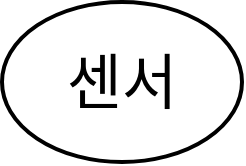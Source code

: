 <mxfile version="21.6.5" type="github">
  <diagram name="Page-1" id="c7558073-3199-34d8-9f00-42111426c3f3">
    <mxGraphModel dx="1434" dy="756" grid="1" gridSize="10" guides="1" tooltips="1" connect="1" arrows="1" fold="1" page="1" pageScale="1" pageWidth="826" pageHeight="1169" background="none" math="0" shadow="0">
      <root>
        <mxCell id="0" />
        <mxCell id="1" parent="0" />
        <mxCell id="5egx_rfJFbxb1lUPj-kc-96" value="센서" style="ellipse;whiteSpace=wrap;html=1;strokeWidth=2;fontSize=30;" vertex="1" parent="1">
          <mxGeometry x="20" y="40" width="120" height="80" as="geometry" />
        </mxCell>
      </root>
    </mxGraphModel>
  </diagram>
</mxfile>
